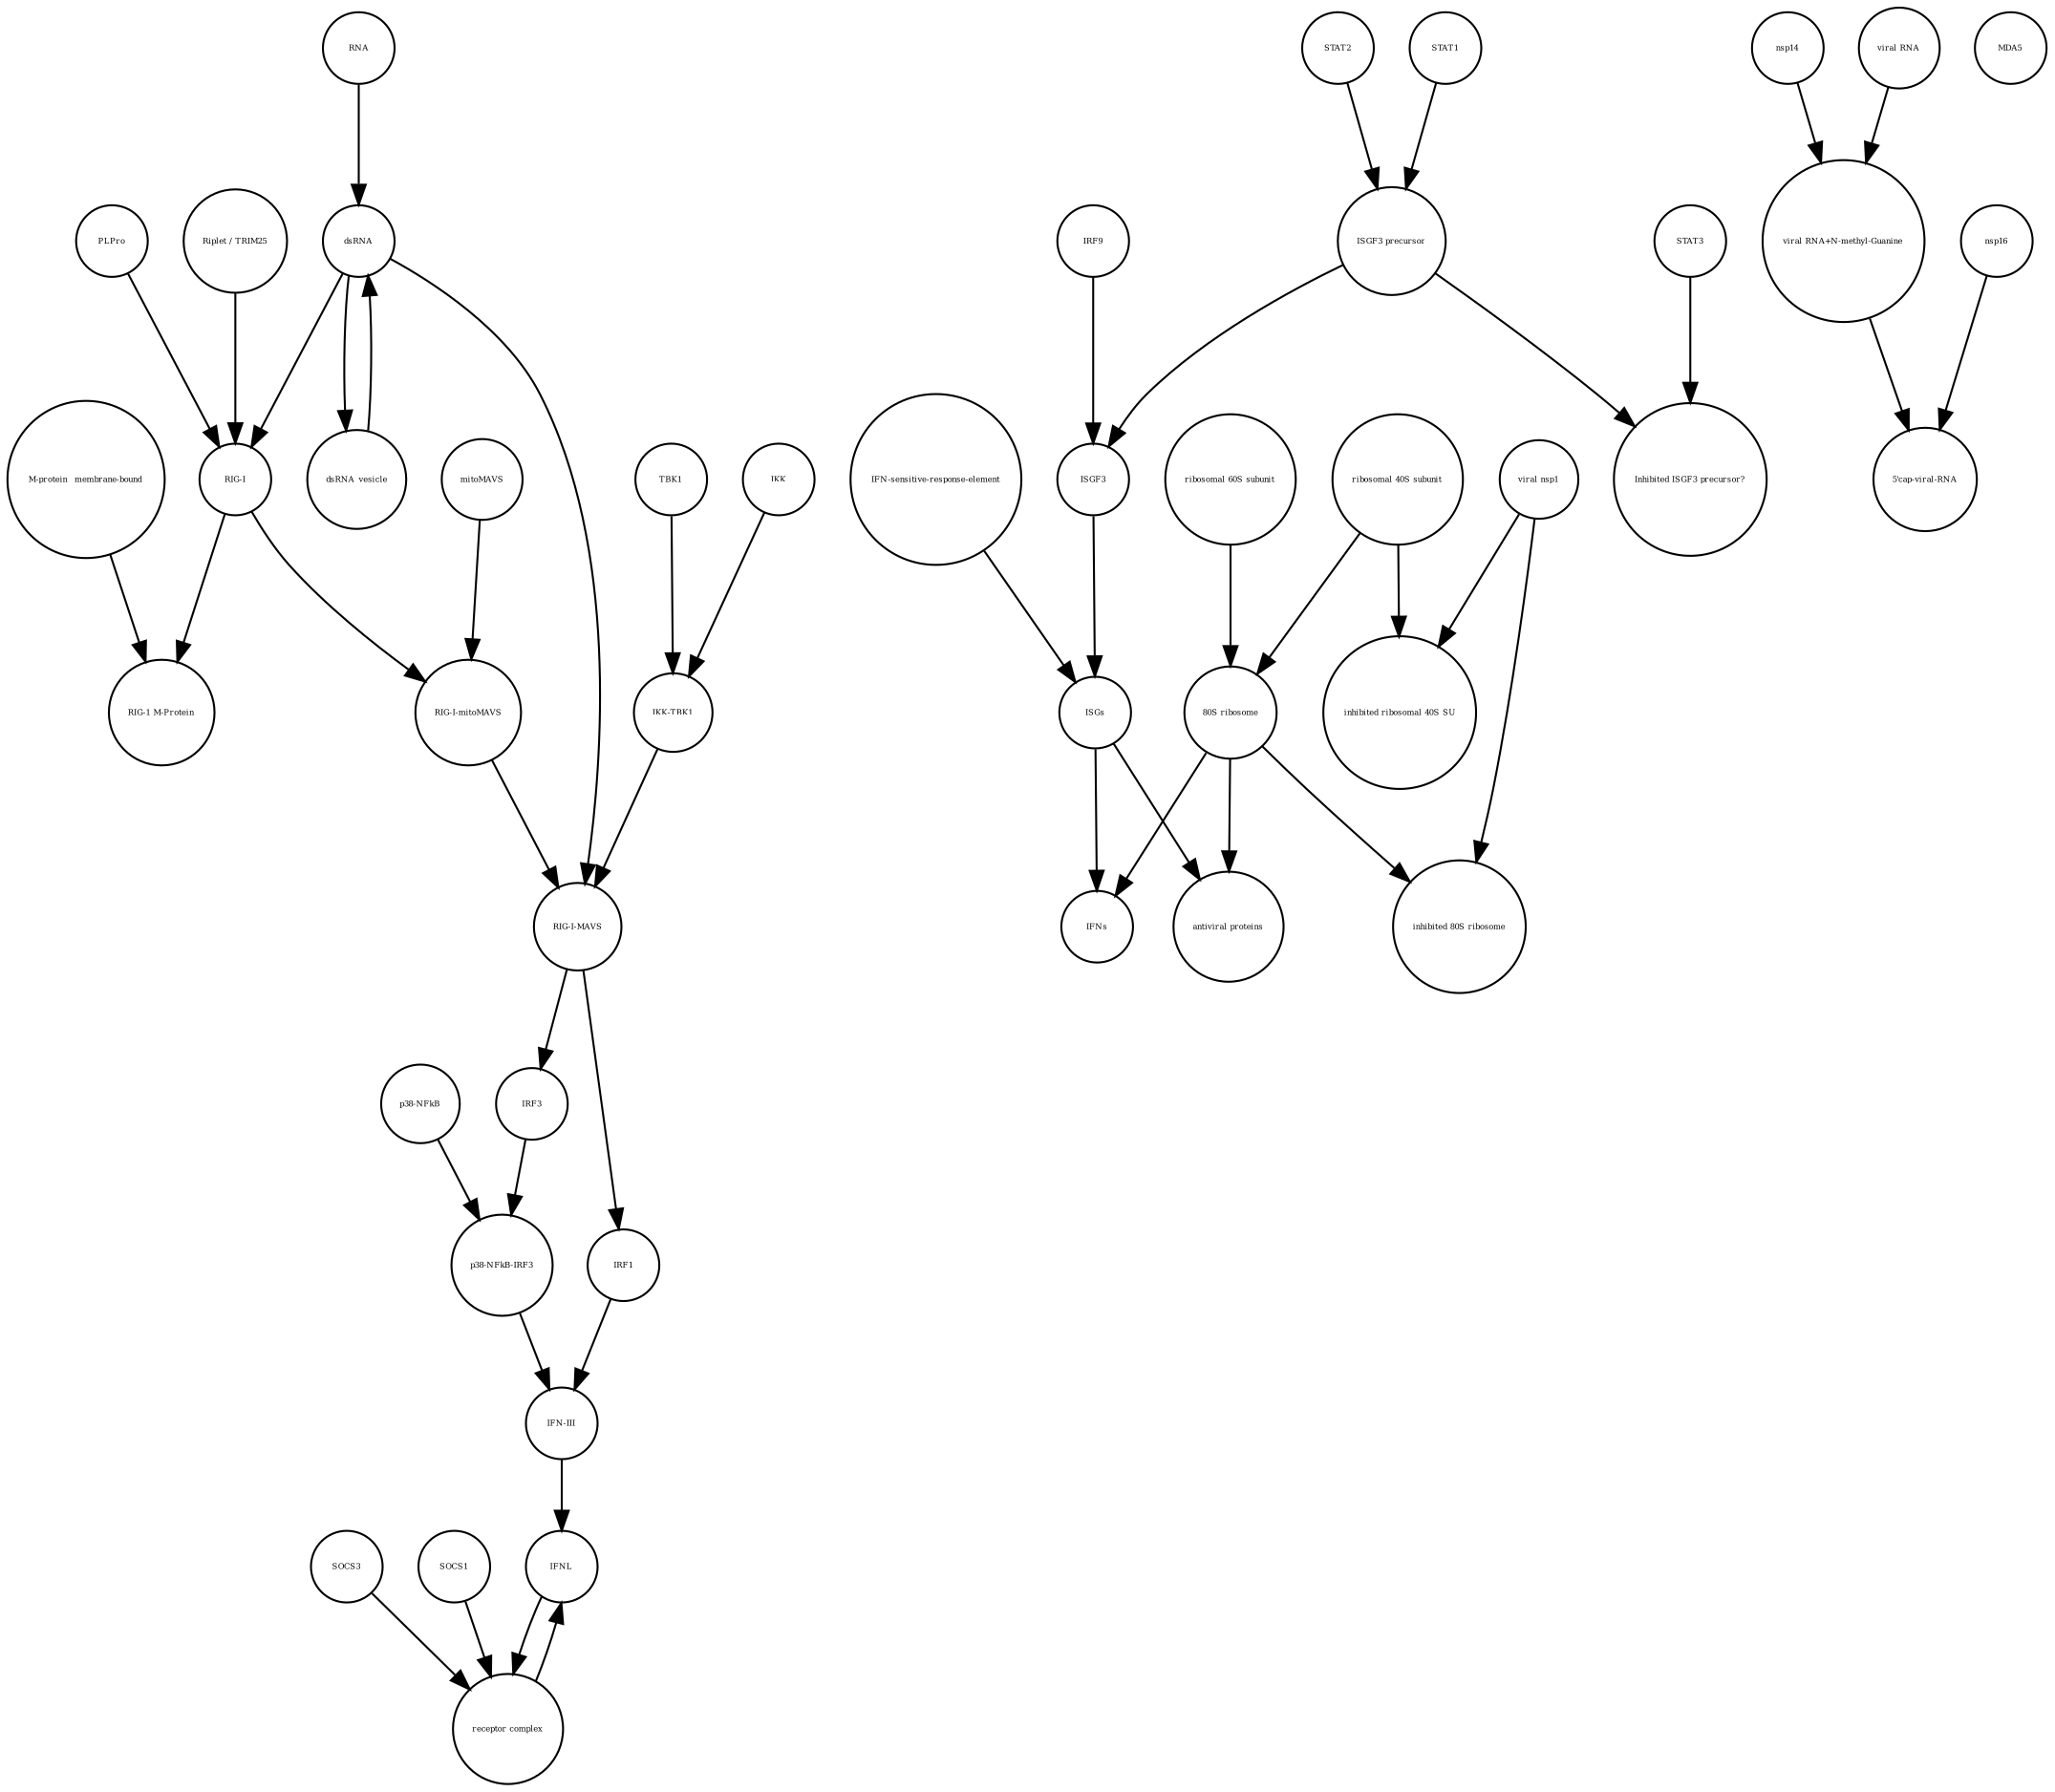 strict digraph  {
"RIG-I-mitoMAVS" [annotation="", bipartite=0, cls=complex, fontsize=4, label="RIG-I-mitoMAVS", shape=circle];
"antiviral proteins" [annotation="", bipartite=0, cls=macromolecule, fontsize=4, label="antiviral proteins", shape=circle];
IRF3 [annotation="", bipartite=0, cls=macromolecule, fontsize=4, label=IRF3, shape=circle];
"viral nsp1" [annotation="", bipartite=0, cls=macromolecule, fontsize=4, label="viral nsp1", shape=circle];
"inhibited 80S ribosome" [annotation="", bipartite=0, cls=complex, fontsize=4, label="inhibited 80S ribosome", shape=circle];
"IFN-III" [annotation="", bipartite=0, cls=macromolecule, fontsize=4, label="IFN-III", shape=circle];
SOCS3 [annotation="", bipartite=0, cls=macromolecule, fontsize=4, label=SOCS3, shape=circle];
PLPro [annotation="", bipartite=0, cls=macromolecule, fontsize=4, label=PLPro, shape=circle];
"IFN-sensitive-response-element" [annotation="", bipartite=0, cls="nucleic acid feature", fontsize=4, label="IFN-sensitive-response-element", shape=circle];
"ribosomal 40S subunit" [annotation="", bipartite=0, cls=complex, fontsize=4, label="ribosomal 40S subunit", shape=circle];
dsRNA_vesicle [annotation="", bipartite=0, cls="nucleic acid feature", fontsize=4, label=dsRNA_vesicle, shape=circle];
mitoMAVS [annotation="", bipartite=0, cls=macromolecule, fontsize=4, label=mitoMAVS, shape=circle];
ISGs [annotation="", bipartite=0, cls="nucleic acid feature", fontsize=4, label=ISGs, shape=circle];
nsp14 [annotation="", bipartite=0, cls=macromolecule, fontsize=4, label=nsp14, shape=circle];
IRF1 [annotation="", bipartite=0, cls=macromolecule, fontsize=4, label=IRF1, shape=circle];
STAT2 [annotation="", bipartite=0, cls=macromolecule, fontsize=4, label=STAT2, shape=circle];
ISGF3 [annotation="", bipartite=0, cls=complex, fontsize=4, label=ISGF3, shape=circle];
"Inhibited ISGF3 precursor?" [annotation="", bipartite=0, cls=complex, fontsize=4, label="Inhibited ISGF3 precursor?", shape=circle];
"M-protein_ membrane-bound" [annotation="", bipartite=0, cls=macromolecule, fontsize=4, label="M-protein_ membrane-bound", shape=circle];
"receptor complex" [annotation="", bipartite=0, cls=complex, fontsize=4, label="receptor complex", shape=circle];
"ribosomal 60S subunit" [annotation="", bipartite=0, cls=complex, fontsize=4, label="ribosomal 60S subunit", shape=circle];
dsRNA [annotation="", bipartite=0, cls="nucleic acid feature", fontsize=4, label=dsRNA, shape=circle];
"RIG-1 M-Protein" [annotation="", bipartite=0, cls=complex, fontsize=4, label="RIG-1 M-Protein", shape=circle];
IFNs [annotation="", bipartite=0, cls=macromolecule, fontsize=4, label=IFNs, shape=circle];
"RIG-I-MAVS" [annotation="", bipartite=0, cls=complex, fontsize=4, label="RIG-I-MAVS", shape=circle];
"viral RNA+N-methyl-Guanine" [annotation="", bipartite=0, cls="nucleic acid feature", fontsize=4, label="viral RNA+N-methyl-Guanine", shape=circle];
TBK1 [annotation="", bipartite=0, cls=macromolecule, fontsize=4, label=TBK1, shape=circle];
IRF9 [annotation="", bipartite=0, cls=macromolecule, fontsize=4, label=IRF9, shape=circle];
"inhibited ribosomal 40S SU" [annotation="urn_miriam_doi_10.1101%2F2020.05.18.102467", bipartite=0, cls=complex, fontsize=4, label="inhibited ribosomal 40S SU", shape=circle];
"ISGF3 precursor" [annotation="", bipartite=0, cls=complex, fontsize=4, label="ISGF3 precursor", shape=circle];
"Riplet / TRIM25" [annotation="", bipartite=0, cls=macromolecule, fontsize=4, label="Riplet / TRIM25", shape=circle];
"RIG-I" [annotation="", bipartite=0, cls=macromolecule, fontsize=4, label="RIG-I", shape=circle];
"5'cap-viral-RNA" [annotation="", bipartite=0, cls="nucleic acid feature", fontsize=4, label="5'cap-viral-RNA", shape=circle];
SOCS1 [annotation="", bipartite=0, cls=macromolecule, fontsize=4, label=SOCS1, shape=circle];
"80S ribosome" [annotation="", bipartite=0, cls=complex, fontsize=4, label="80S ribosome", shape=circle];
IFNL [annotation="", bipartite=0, cls=macromolecule, fontsize=4, label=IFNL, shape=circle];
"IKK-TBK1" [annotation="", bipartite=0, cls=complex, fontsize=4, label="IKK-TBK1", shape=circle];
"p38-NFkB-IRF3" [annotation="", bipartite=0, cls=complex, fontsize=4, label="p38-NFkB-IRF3", shape=circle];
RNA [annotation="", bipartite=0, cls="nucleic acid feature", fontsize=4, label=RNA, shape=circle];
STAT3 [annotation="", bipartite=0, cls=macromolecule, fontsize=4, label=STAT3, shape=circle];
MDA5 [annotation="", bipartite=0, cls=macromolecule, fontsize=4, label=MDA5, shape=circle];
STAT1 [annotation="", bipartite=0, cls=macromolecule, fontsize=4, label=STAT1, shape=circle];
"p38-NFkB" [annotation="", bipartite=0, cls=complex, fontsize=4, label="p38-NFkB", shape=circle];
"viral RNA" [annotation="", bipartite=0, cls="nucleic acid feature", fontsize=4, label="viral RNA", shape=circle];
nsp16 [annotation="", bipartite=0, cls=macromolecule, fontsize=4, label=nsp16, shape=circle];
IKK [annotation="", bipartite=0, cls=macromolecule, fontsize=4, label=IKK, shape=circle];
"RIG-I-mitoMAVS" -> "RIG-I-MAVS"  [annotation="", interaction_type=production];
IRF3 -> "p38-NFkB-IRF3"  [annotation="", interaction_type=production];
"viral nsp1" -> "inhibited 80S ribosome"  [annotation="", interaction_type=production];
"viral nsp1" -> "inhibited ribosomal 40S SU"  [annotation="", interaction_type=production];
"IFN-III" -> IFNL  [annotation="", interaction_type=production];
SOCS3 -> "receptor complex"  [annotation="", interaction_type=production];
PLPro -> "RIG-I"  [annotation="", interaction_type=catalysis];
"IFN-sensitive-response-element" -> ISGs  [annotation="", interaction_type=production];
"ribosomal 40S subunit" -> "inhibited ribosomal 40S SU"  [annotation="", interaction_type=production];
"ribosomal 40S subunit" -> "80S ribosome"  [annotation="", interaction_type=production];
dsRNA_vesicle -> dsRNA  [annotation="", interaction_type=production];
mitoMAVS -> "RIG-I-mitoMAVS"  [annotation="", interaction_type=production];
ISGs -> IFNs  [annotation="", interaction_type=production];
ISGs -> "antiviral proteins"  [annotation="", interaction_type=production];
nsp14 -> "viral RNA+N-methyl-Guanine"  [annotation="", interaction_type=catalysis];
IRF1 -> "IFN-III"  [annotation="", interaction_type=stimulation];
STAT2 -> "ISGF3 precursor"  [annotation="", interaction_type=production];
ISGF3 -> ISGs  [annotation="", interaction_type="necessary stimulation"];
"M-protein_ membrane-bound" -> "RIG-1 M-Protein"  [annotation="", interaction_type=production];
"receptor complex" -> IFNL  [annotation="", interaction_type=production];
"ribosomal 60S subunit" -> "80S ribosome"  [annotation="", interaction_type=production];
dsRNA -> dsRNA_vesicle  [annotation="", interaction_type=production];
dsRNA -> "RIG-I-MAVS"  [annotation="", interaction_type="necessary stimulation"];
dsRNA -> "RIG-I"  [annotation="", interaction_type="necessary stimulation"];
"RIG-I-MAVS" -> IRF1  [annotation="", interaction_type=catalysis];
"RIG-I-MAVS" -> IRF3  [annotation="", interaction_type=stimulation];
"viral RNA+N-methyl-Guanine" -> "5'cap-viral-RNA"  [annotation="", interaction_type=production];
TBK1 -> "IKK-TBK1"  [annotation="", interaction_type=production];
IRF9 -> ISGF3  [annotation="", interaction_type=production];
"ISGF3 precursor" -> "Inhibited ISGF3 precursor?"  [annotation="", interaction_type=production];
"ISGF3 precursor" -> ISGF3  [annotation="", interaction_type=production];
"Riplet / TRIM25" -> "RIG-I"  [annotation="", interaction_type=catalysis];
"RIG-I" -> "RIG-1 M-Protein"  [annotation="", interaction_type=production];
"RIG-I" -> "RIG-I-mitoMAVS"  [annotation="", interaction_type=production];
SOCS1 -> "receptor complex"  [annotation="", interaction_type=production];
"80S ribosome" -> IFNs  [annotation="", interaction_type=catalysis];
"80S ribosome" -> "inhibited 80S ribosome"  [annotation="", interaction_type=production];
"80S ribosome" -> "antiviral proteins"  [annotation="", interaction_type=catalysis];
IFNL -> "receptor complex"  [annotation="", interaction_type=stimulation];
"IKK-TBK1" -> "RIG-I-MAVS"  [annotation="", interaction_type=production];
"p38-NFkB-IRF3" -> "IFN-III"  [annotation="", interaction_type=stimulation];
RNA -> dsRNA  [annotation="", interaction_type=production];
STAT3 -> "Inhibited ISGF3 precursor?"  [annotation="", interaction_type=production];
STAT1 -> "ISGF3 precursor"  [annotation="", interaction_type=production];
"p38-NFkB" -> "p38-NFkB-IRF3"  [annotation="", interaction_type=production];
"viral RNA" -> "viral RNA+N-methyl-Guanine"  [annotation="", interaction_type=production];
nsp16 -> "5'cap-viral-RNA"  [annotation="urn_miriam_doi_10.1016%2Fj.chom.2020.05.008", interaction_type=catalysis];
IKK -> "IKK-TBK1"  [annotation="", interaction_type=production];
}
